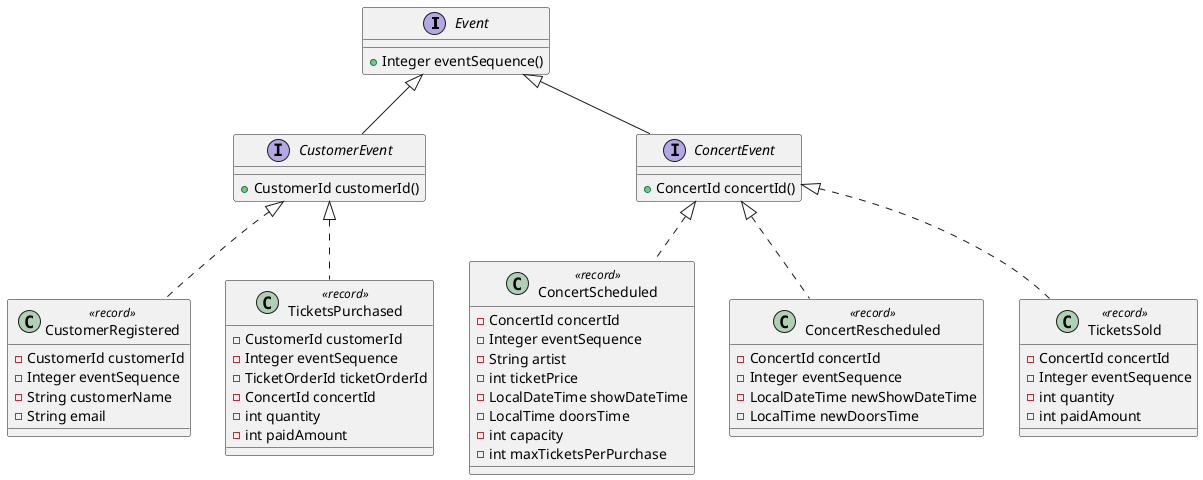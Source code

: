 @startuml Event Implementation Hierarchy (with Records)

interface Event {
  +Integer eventSequence()
}

interface CustomerEvent {
  +CustomerId customerId()
}

interface ConcertEvent {
  +ConcertId concertId()
}

class CustomerRegistered <<record>> {
  -CustomerId customerId
  -Integer eventSequence
  -String customerName
  -String email
}

class TicketsPurchased <<record>> {
  -CustomerId customerId
  -Integer eventSequence
  -TicketOrderId ticketOrderId
  -ConcertId concertId
  -int quantity
  -int paidAmount
}

class ConcertScheduled <<record>> {
  -ConcertId concertId
  -Integer eventSequence
  -String artist
  -int ticketPrice
  -LocalDateTime showDateTime
  -LocalTime doorsTime
  -int capacity
  -int maxTicketsPerPurchase
}

class ConcertRescheduled <<record>> {
  -ConcertId concertId
  -Integer eventSequence
  -LocalDateTime newShowDateTime
  -LocalTime newDoorsTime
}

class TicketsSold <<record>> {
  -ConcertId concertId
  -Integer eventSequence
  -int quantity
  -int paidAmount
}

Event <|-- CustomerEvent
Event <|-- ConcertEvent

CustomerEvent <|.. CustomerRegistered
CustomerEvent <|.. TicketsPurchased

ConcertEvent <|.. ConcertScheduled
ConcertEvent <|.. ConcertRescheduled
ConcertEvent <|.. TicketsSold

@enduml